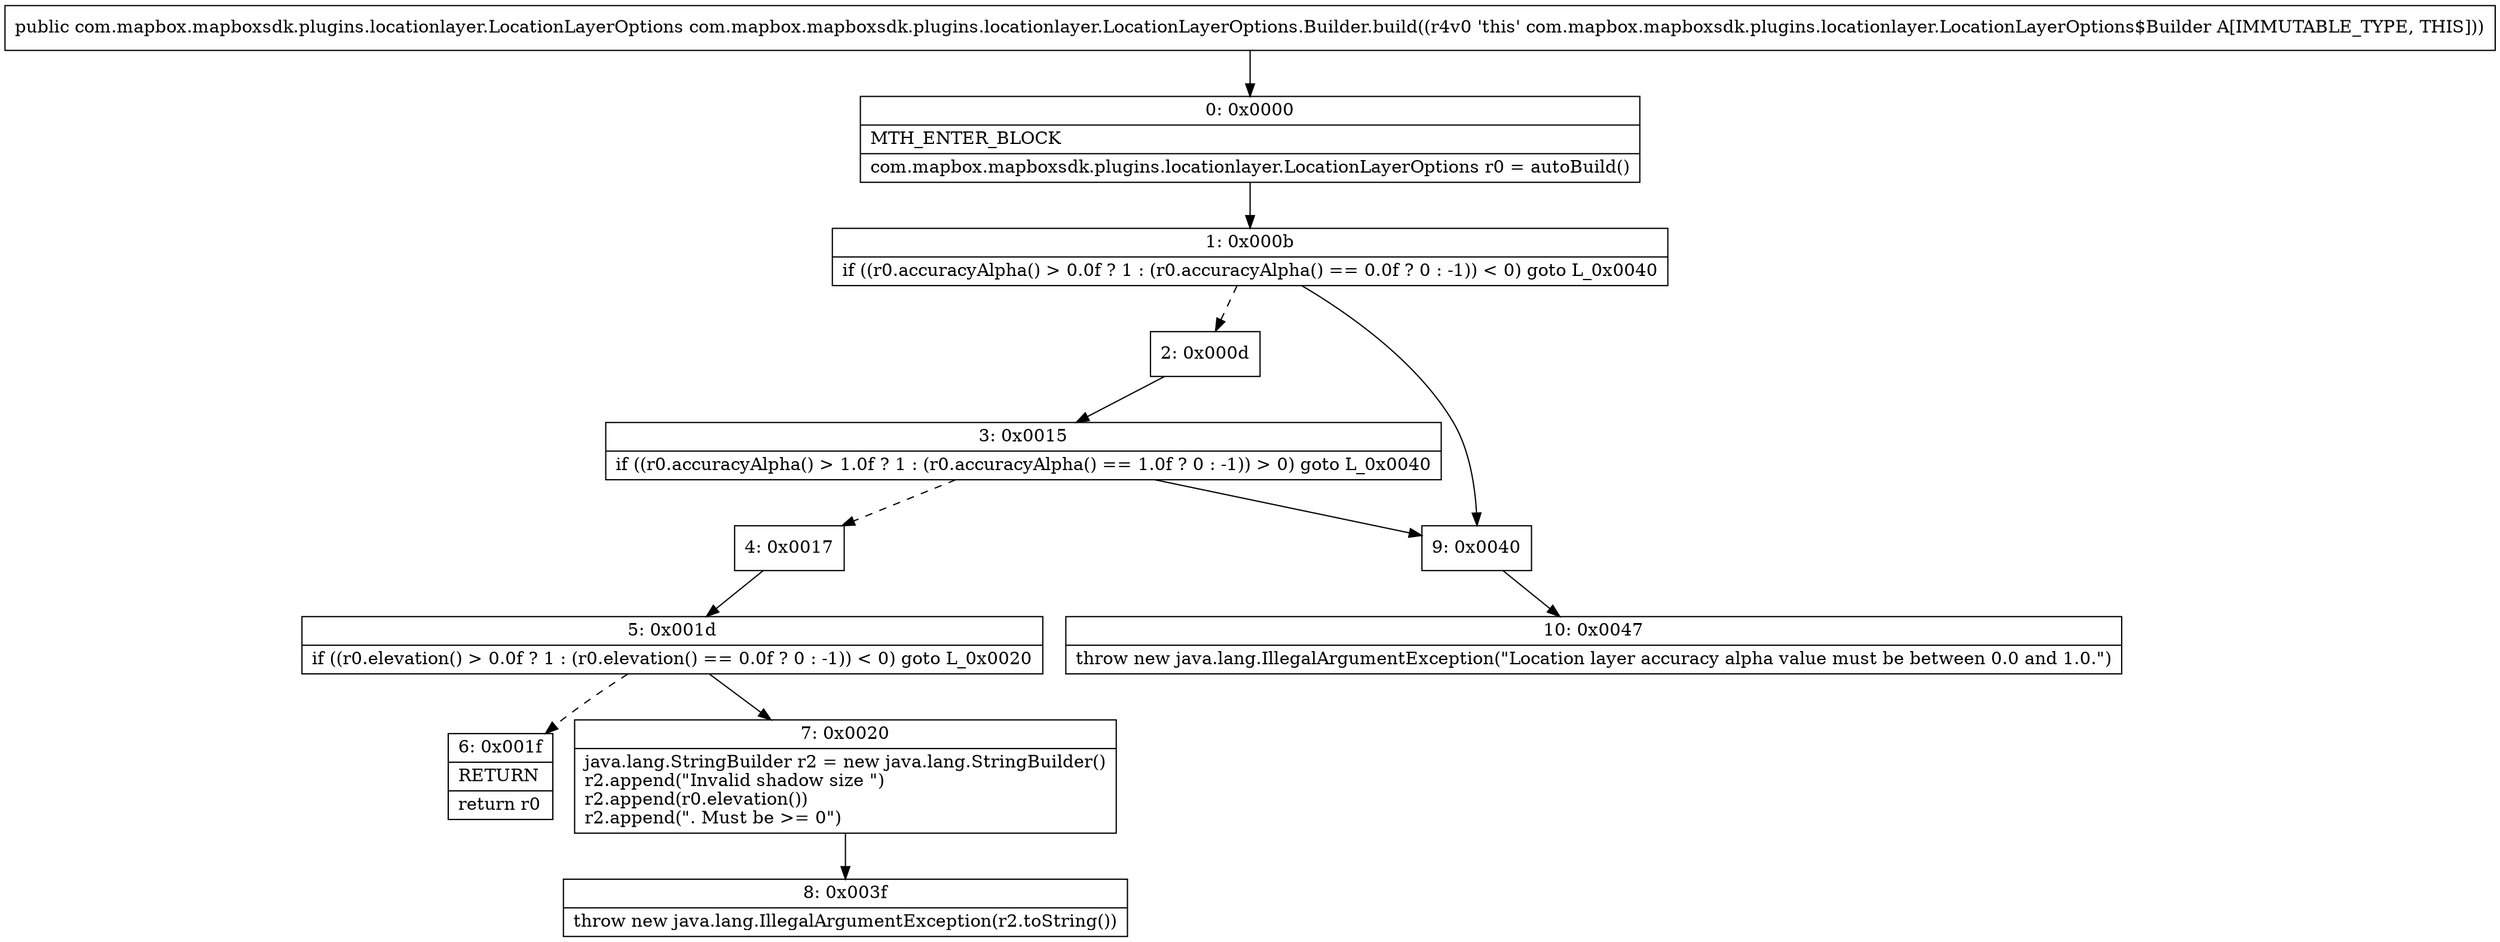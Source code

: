 digraph "CFG forcom.mapbox.mapboxsdk.plugins.locationlayer.LocationLayerOptions.Builder.build()Lcom\/mapbox\/mapboxsdk\/plugins\/locationlayer\/LocationLayerOptions;" {
Node_0 [shape=record,label="{0\:\ 0x0000|MTH_ENTER_BLOCK\l|com.mapbox.mapboxsdk.plugins.locationlayer.LocationLayerOptions r0 = autoBuild()\l}"];
Node_1 [shape=record,label="{1\:\ 0x000b|if ((r0.accuracyAlpha() \> 0.0f ? 1 : (r0.accuracyAlpha() == 0.0f ? 0 : \-1)) \< 0) goto L_0x0040\l}"];
Node_2 [shape=record,label="{2\:\ 0x000d}"];
Node_3 [shape=record,label="{3\:\ 0x0015|if ((r0.accuracyAlpha() \> 1.0f ? 1 : (r0.accuracyAlpha() == 1.0f ? 0 : \-1)) \> 0) goto L_0x0040\l}"];
Node_4 [shape=record,label="{4\:\ 0x0017}"];
Node_5 [shape=record,label="{5\:\ 0x001d|if ((r0.elevation() \> 0.0f ? 1 : (r0.elevation() == 0.0f ? 0 : \-1)) \< 0) goto L_0x0020\l}"];
Node_6 [shape=record,label="{6\:\ 0x001f|RETURN\l|return r0\l}"];
Node_7 [shape=record,label="{7\:\ 0x0020|java.lang.StringBuilder r2 = new java.lang.StringBuilder()\lr2.append(\"Invalid shadow size \")\lr2.append(r0.elevation())\lr2.append(\". Must be \>= 0\")\l}"];
Node_8 [shape=record,label="{8\:\ 0x003f|throw new java.lang.IllegalArgumentException(r2.toString())\l}"];
Node_9 [shape=record,label="{9\:\ 0x0040}"];
Node_10 [shape=record,label="{10\:\ 0x0047|throw new java.lang.IllegalArgumentException(\"Location layer accuracy alpha value must be between 0.0 and 1.0.\")\l}"];
MethodNode[shape=record,label="{public com.mapbox.mapboxsdk.plugins.locationlayer.LocationLayerOptions com.mapbox.mapboxsdk.plugins.locationlayer.LocationLayerOptions.Builder.build((r4v0 'this' com.mapbox.mapboxsdk.plugins.locationlayer.LocationLayerOptions$Builder A[IMMUTABLE_TYPE, THIS])) }"];
MethodNode -> Node_0;
Node_0 -> Node_1;
Node_1 -> Node_2[style=dashed];
Node_1 -> Node_9;
Node_2 -> Node_3;
Node_3 -> Node_4[style=dashed];
Node_3 -> Node_9;
Node_4 -> Node_5;
Node_5 -> Node_6[style=dashed];
Node_5 -> Node_7;
Node_7 -> Node_8;
Node_9 -> Node_10;
}

